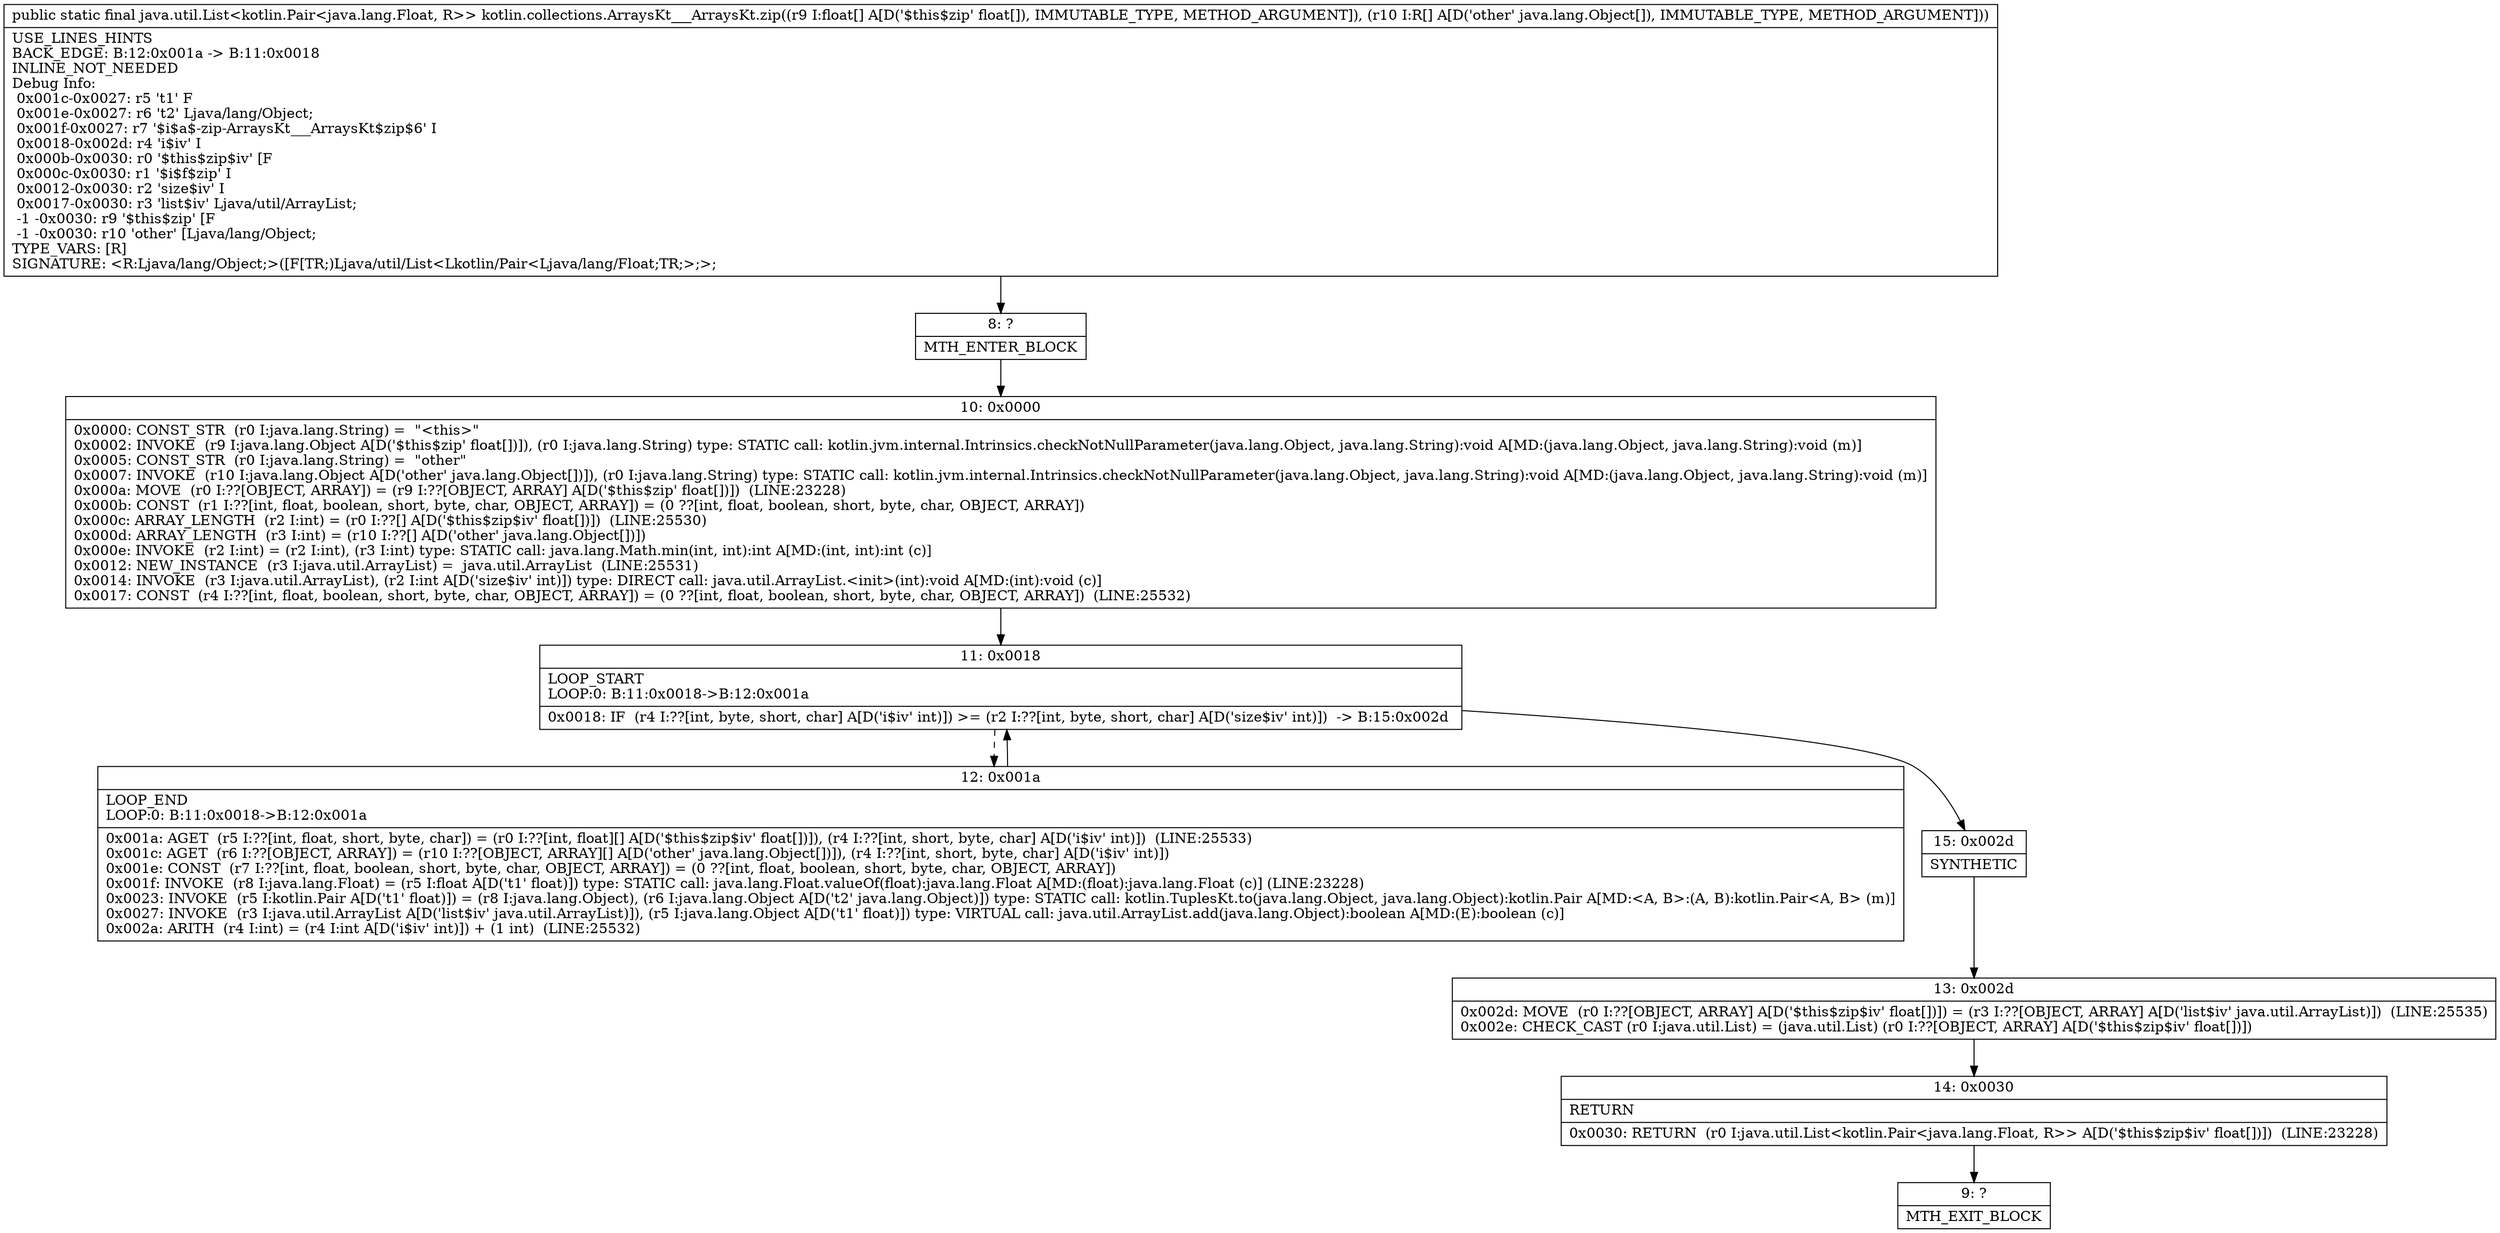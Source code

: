 digraph "CFG forkotlin.collections.ArraysKt___ArraysKt.zip([F[Ljava\/lang\/Object;)Ljava\/util\/List;" {
Node_8 [shape=record,label="{8\:\ ?|MTH_ENTER_BLOCK\l}"];
Node_10 [shape=record,label="{10\:\ 0x0000|0x0000: CONST_STR  (r0 I:java.lang.String) =  \"\<this\>\" \l0x0002: INVOKE  (r9 I:java.lang.Object A[D('$this$zip' float[])]), (r0 I:java.lang.String) type: STATIC call: kotlin.jvm.internal.Intrinsics.checkNotNullParameter(java.lang.Object, java.lang.String):void A[MD:(java.lang.Object, java.lang.String):void (m)]\l0x0005: CONST_STR  (r0 I:java.lang.String) =  \"other\" \l0x0007: INVOKE  (r10 I:java.lang.Object A[D('other' java.lang.Object[])]), (r0 I:java.lang.String) type: STATIC call: kotlin.jvm.internal.Intrinsics.checkNotNullParameter(java.lang.Object, java.lang.String):void A[MD:(java.lang.Object, java.lang.String):void (m)]\l0x000a: MOVE  (r0 I:??[OBJECT, ARRAY]) = (r9 I:??[OBJECT, ARRAY] A[D('$this$zip' float[])])  (LINE:23228)\l0x000b: CONST  (r1 I:??[int, float, boolean, short, byte, char, OBJECT, ARRAY]) = (0 ??[int, float, boolean, short, byte, char, OBJECT, ARRAY]) \l0x000c: ARRAY_LENGTH  (r2 I:int) = (r0 I:??[] A[D('$this$zip$iv' float[])])  (LINE:25530)\l0x000d: ARRAY_LENGTH  (r3 I:int) = (r10 I:??[] A[D('other' java.lang.Object[])]) \l0x000e: INVOKE  (r2 I:int) = (r2 I:int), (r3 I:int) type: STATIC call: java.lang.Math.min(int, int):int A[MD:(int, int):int (c)]\l0x0012: NEW_INSTANCE  (r3 I:java.util.ArrayList) =  java.util.ArrayList  (LINE:25531)\l0x0014: INVOKE  (r3 I:java.util.ArrayList), (r2 I:int A[D('size$iv' int)]) type: DIRECT call: java.util.ArrayList.\<init\>(int):void A[MD:(int):void (c)]\l0x0017: CONST  (r4 I:??[int, float, boolean, short, byte, char, OBJECT, ARRAY]) = (0 ??[int, float, boolean, short, byte, char, OBJECT, ARRAY])  (LINE:25532)\l}"];
Node_11 [shape=record,label="{11\:\ 0x0018|LOOP_START\lLOOP:0: B:11:0x0018\-\>B:12:0x001a\l|0x0018: IF  (r4 I:??[int, byte, short, char] A[D('i$iv' int)]) \>= (r2 I:??[int, byte, short, char] A[D('size$iv' int)])  \-\> B:15:0x002d \l}"];
Node_12 [shape=record,label="{12\:\ 0x001a|LOOP_END\lLOOP:0: B:11:0x0018\-\>B:12:0x001a\l|0x001a: AGET  (r5 I:??[int, float, short, byte, char]) = (r0 I:??[int, float][] A[D('$this$zip$iv' float[])]), (r4 I:??[int, short, byte, char] A[D('i$iv' int)])  (LINE:25533)\l0x001c: AGET  (r6 I:??[OBJECT, ARRAY]) = (r10 I:??[OBJECT, ARRAY][] A[D('other' java.lang.Object[])]), (r4 I:??[int, short, byte, char] A[D('i$iv' int)]) \l0x001e: CONST  (r7 I:??[int, float, boolean, short, byte, char, OBJECT, ARRAY]) = (0 ??[int, float, boolean, short, byte, char, OBJECT, ARRAY]) \l0x001f: INVOKE  (r8 I:java.lang.Float) = (r5 I:float A[D('t1' float)]) type: STATIC call: java.lang.Float.valueOf(float):java.lang.Float A[MD:(float):java.lang.Float (c)] (LINE:23228)\l0x0023: INVOKE  (r5 I:kotlin.Pair A[D('t1' float)]) = (r8 I:java.lang.Object), (r6 I:java.lang.Object A[D('t2' java.lang.Object)]) type: STATIC call: kotlin.TuplesKt.to(java.lang.Object, java.lang.Object):kotlin.Pair A[MD:\<A, B\>:(A, B):kotlin.Pair\<A, B\> (m)]\l0x0027: INVOKE  (r3 I:java.util.ArrayList A[D('list$iv' java.util.ArrayList)]), (r5 I:java.lang.Object A[D('t1' float)]) type: VIRTUAL call: java.util.ArrayList.add(java.lang.Object):boolean A[MD:(E):boolean (c)]\l0x002a: ARITH  (r4 I:int) = (r4 I:int A[D('i$iv' int)]) + (1 int)  (LINE:25532)\l}"];
Node_15 [shape=record,label="{15\:\ 0x002d|SYNTHETIC\l}"];
Node_13 [shape=record,label="{13\:\ 0x002d|0x002d: MOVE  (r0 I:??[OBJECT, ARRAY] A[D('$this$zip$iv' float[])]) = (r3 I:??[OBJECT, ARRAY] A[D('list$iv' java.util.ArrayList)])  (LINE:25535)\l0x002e: CHECK_CAST (r0 I:java.util.List) = (java.util.List) (r0 I:??[OBJECT, ARRAY] A[D('$this$zip$iv' float[])]) \l}"];
Node_14 [shape=record,label="{14\:\ 0x0030|RETURN\l|0x0030: RETURN  (r0 I:java.util.List\<kotlin.Pair\<java.lang.Float, R\>\> A[D('$this$zip$iv' float[])])  (LINE:23228)\l}"];
Node_9 [shape=record,label="{9\:\ ?|MTH_EXIT_BLOCK\l}"];
MethodNode[shape=record,label="{public static final java.util.List\<kotlin.Pair\<java.lang.Float, R\>\> kotlin.collections.ArraysKt___ArraysKt.zip((r9 I:float[] A[D('$this$zip' float[]), IMMUTABLE_TYPE, METHOD_ARGUMENT]), (r10 I:R[] A[D('other' java.lang.Object[]), IMMUTABLE_TYPE, METHOD_ARGUMENT]))  | USE_LINES_HINTS\lBACK_EDGE: B:12:0x001a \-\> B:11:0x0018\lINLINE_NOT_NEEDED\lDebug Info:\l  0x001c\-0x0027: r5 't1' F\l  0x001e\-0x0027: r6 't2' Ljava\/lang\/Object;\l  0x001f\-0x0027: r7 '$i$a$\-zip\-ArraysKt___ArraysKt$zip$6' I\l  0x0018\-0x002d: r4 'i$iv' I\l  0x000b\-0x0030: r0 '$this$zip$iv' [F\l  0x000c\-0x0030: r1 '$i$f$zip' I\l  0x0012\-0x0030: r2 'size$iv' I\l  0x0017\-0x0030: r3 'list$iv' Ljava\/util\/ArrayList;\l  \-1 \-0x0030: r9 '$this$zip' [F\l  \-1 \-0x0030: r10 'other' [Ljava\/lang\/Object;\lTYPE_VARS: [R]\lSIGNATURE: \<R:Ljava\/lang\/Object;\>([F[TR;)Ljava\/util\/List\<Lkotlin\/Pair\<Ljava\/lang\/Float;TR;\>;\>;\l}"];
MethodNode -> Node_8;Node_8 -> Node_10;
Node_10 -> Node_11;
Node_11 -> Node_12[style=dashed];
Node_11 -> Node_15;
Node_12 -> Node_11;
Node_15 -> Node_13;
Node_13 -> Node_14;
Node_14 -> Node_9;
}

